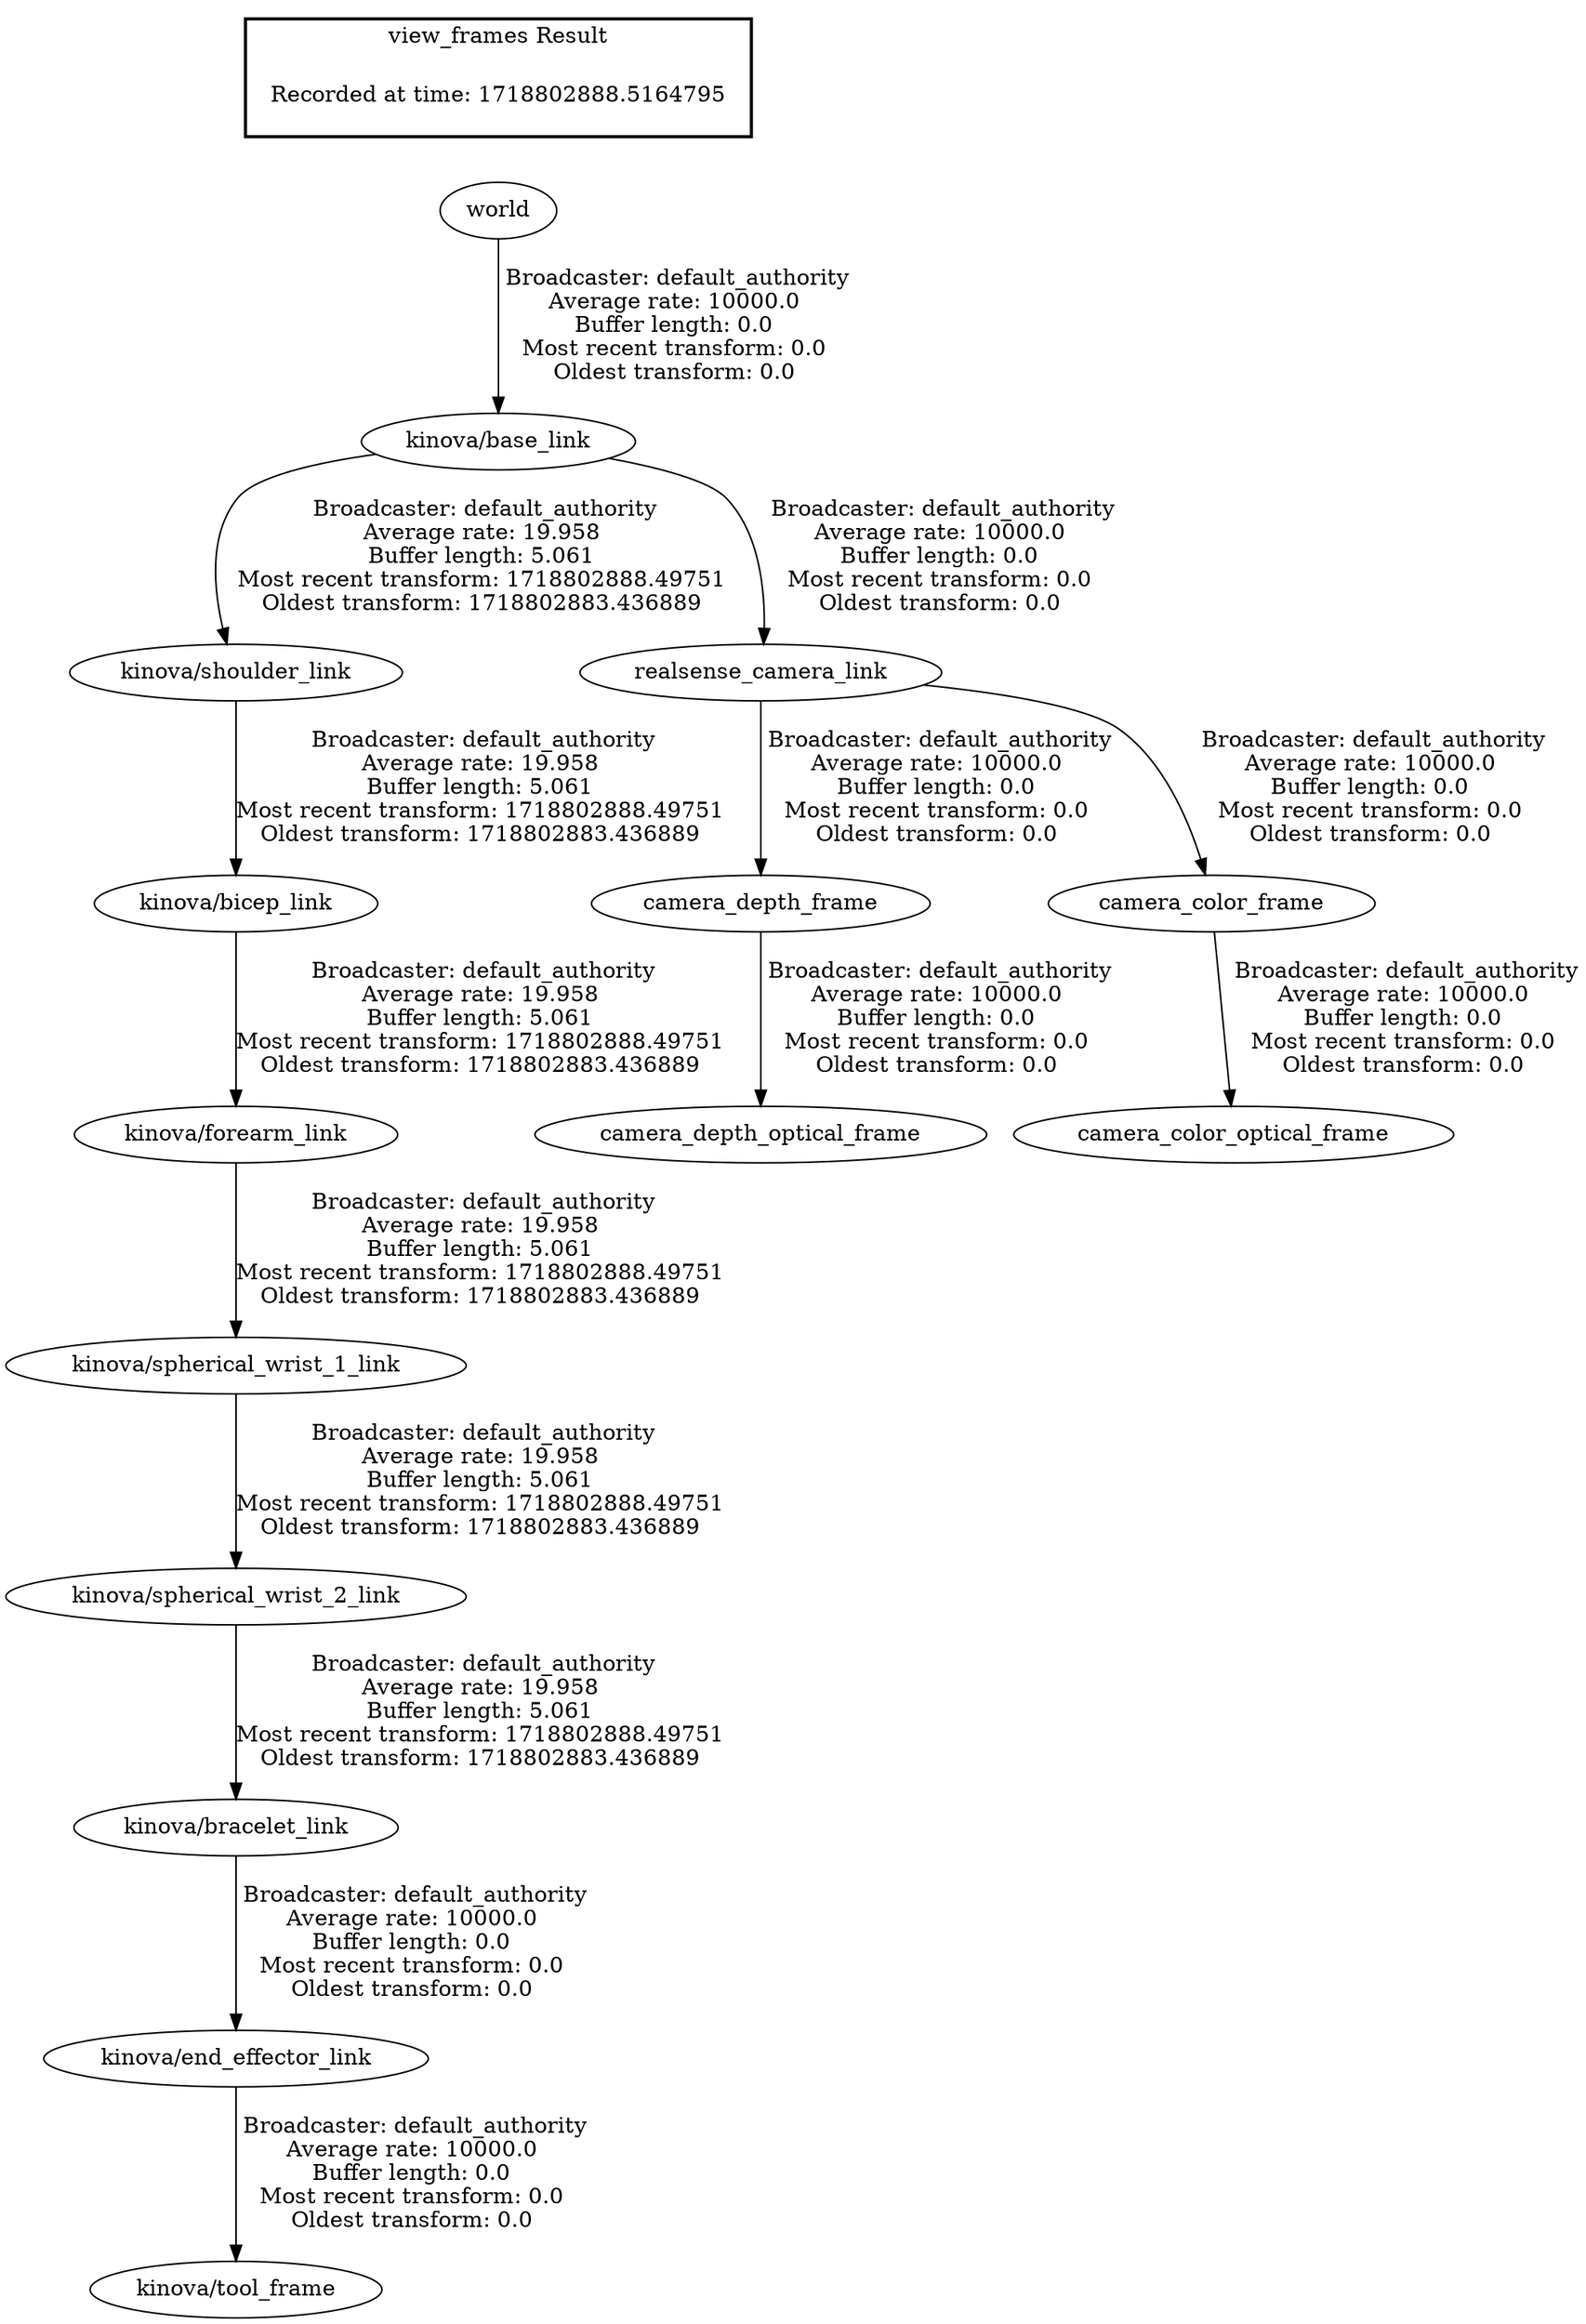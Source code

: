 digraph G {
"kinova/base_link" -> "kinova/shoulder_link"[label=" Broadcaster: default_authority\nAverage rate: 19.958\nBuffer length: 5.061\nMost recent transform: 1718802888.49751\nOldest transform: 1718802883.436889\n"];
"world" -> "kinova/base_link"[label=" Broadcaster: default_authority\nAverage rate: 10000.0\nBuffer length: 0.0\nMost recent transform: 0.0\nOldest transform: 0.0\n"];
"kinova/shoulder_link" -> "kinova/bicep_link"[label=" Broadcaster: default_authority\nAverage rate: 19.958\nBuffer length: 5.061\nMost recent transform: 1718802888.49751\nOldest transform: 1718802883.436889\n"];
"kinova/bicep_link" -> "kinova/forearm_link"[label=" Broadcaster: default_authority\nAverage rate: 19.958\nBuffer length: 5.061\nMost recent transform: 1718802888.49751\nOldest transform: 1718802883.436889\n"];
"kinova/forearm_link" -> "kinova/spherical_wrist_1_link"[label=" Broadcaster: default_authority\nAverage rate: 19.958\nBuffer length: 5.061\nMost recent transform: 1718802888.49751\nOldest transform: 1718802883.436889\n"];
"kinova/spherical_wrist_1_link" -> "kinova/spherical_wrist_2_link"[label=" Broadcaster: default_authority\nAverage rate: 19.958\nBuffer length: 5.061\nMost recent transform: 1718802888.49751\nOldest transform: 1718802883.436889\n"];
"kinova/spherical_wrist_2_link" -> "kinova/bracelet_link"[label=" Broadcaster: default_authority\nAverage rate: 19.958\nBuffer length: 5.061\nMost recent transform: 1718802888.49751\nOldest transform: 1718802883.436889\n"];
"realsense_camera_link" -> "camera_depth_frame"[label=" Broadcaster: default_authority\nAverage rate: 10000.0\nBuffer length: 0.0\nMost recent transform: 0.0\nOldest transform: 0.0\n"];
"kinova/base_link" -> "realsense_camera_link"[label=" Broadcaster: default_authority\nAverage rate: 10000.0\nBuffer length: 0.0\nMost recent transform: 0.0\nOldest transform: 0.0\n"];
"camera_depth_frame" -> "camera_depth_optical_frame"[label=" Broadcaster: default_authority\nAverage rate: 10000.0\nBuffer length: 0.0\nMost recent transform: 0.0\nOldest transform: 0.0\n"];
"realsense_camera_link" -> "camera_color_frame"[label=" Broadcaster: default_authority\nAverage rate: 10000.0\nBuffer length: 0.0\nMost recent transform: 0.0\nOldest transform: 0.0\n"];
"camera_color_frame" -> "camera_color_optical_frame"[label=" Broadcaster: default_authority\nAverage rate: 10000.0\nBuffer length: 0.0\nMost recent transform: 0.0\nOldest transform: 0.0\n"];
"kinova/bracelet_link" -> "kinova/end_effector_link"[label=" Broadcaster: default_authority\nAverage rate: 10000.0\nBuffer length: 0.0\nMost recent transform: 0.0\nOldest transform: 0.0\n"];
"kinova/end_effector_link" -> "kinova/tool_frame"[label=" Broadcaster: default_authority\nAverage rate: 10000.0\nBuffer length: 0.0\nMost recent transform: 0.0\nOldest transform: 0.0\n"];
edge [style=invis];
 subgraph cluster_legend { style=bold; color=black; label ="view_frames Result";
"Recorded at time: 1718802888.5164795"[ shape=plaintext ] ;
}->"world";
}